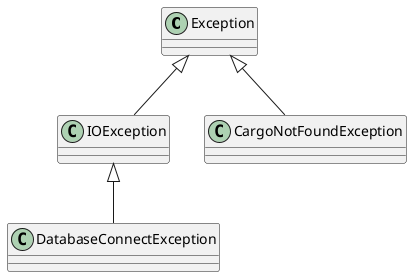@startuml
'https://plantuml.com/class-diagram

class Exception
class IOException

Exception <|-- IOException
Exception <|-- CargoNotFoundException
IOException <|-- DatabaseConnectException

@enduml